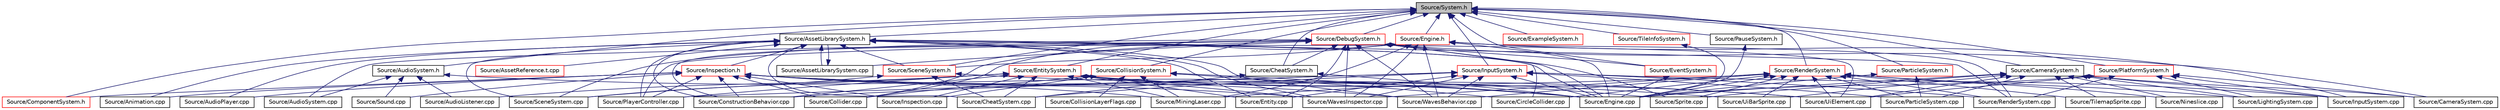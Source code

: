 digraph "Source/System.h"
{
 // LATEX_PDF_SIZE
  edge [fontname="Helvetica",fontsize="10",labelfontname="Helvetica",labelfontsize="10"];
  node [fontname="Helvetica",fontsize="10",shape=record];
  Node1 [label="Source/System.h",height=0.2,width=0.4,color="black", fillcolor="grey75", style="filled", fontcolor="black",tooltip="Base class for all Systems."];
  Node1 -> Node2 [dir="back",color="midnightblue",fontsize="10",style="solid",fontname="Helvetica"];
  Node2 [label="Source/AssetLibrarySystem.h",height=0.2,width=0.4,color="black", fillcolor="white", style="filled",URL="$AssetLibrarySystem_8h.html",tooltip="Asset System."];
  Node2 -> Node3 [dir="back",color="midnightblue",fontsize="10",style="solid",fontname="Helvetica"];
  Node3 [label="Source/Animation.cpp",height=0.2,width=0.4,color="black", fillcolor="white", style="filled",URL="$Animation_8cpp.html",tooltip="animation component implimentation"];
  Node2 -> Node4 [dir="back",color="midnightblue",fontsize="10",style="solid",fontname="Helvetica"];
  Node4 [label="Source/AssetLibrarySystem.cpp",height=0.2,width=0.4,color="black", fillcolor="white", style="filled",URL="$AssetLibrarySystem_8cpp.html",tooltip="AssetLibrarySystem."];
  Node4 -> Node2 [dir="back",color="midnightblue",fontsize="10",style="solid",fontname="Helvetica"];
  Node2 -> Node5 [dir="back",color="midnightblue",fontsize="10",style="solid",fontname="Helvetica"];
  Node5 [label="Source/AssetReference.t.cpp",height=0.2,width=0.4,color="red", fillcolor="white", style="filled",URL="$AssetReference_8t_8cpp.html",tooltip="a reference to an Asset"];
  Node2 -> Node15 [dir="back",color="midnightblue",fontsize="10",style="solid",fontname="Helvetica"];
  Node15 [label="Source/AudioPlayer.cpp",height=0.2,width=0.4,color="black", fillcolor="white", style="filled",URL="$AudioPlayer_8cpp.html",tooltip="Component that plays audio."];
  Node2 -> Node24 [dir="back",color="midnightblue",fontsize="10",style="solid",fontname="Helvetica"];
  Node24 [label="Source/CheatSystem.cpp",height=0.2,width=0.4,color="black", fillcolor="white", style="filled",URL="$CheatSystem_8cpp.html",tooltip="CheatSystem Class definition."];
  Node2 -> Node16 [dir="back",color="midnightblue",fontsize="10",style="solid",fontname="Helvetica"];
  Node16 [label="Source/ConstructionBehavior.cpp",height=0.2,width=0.4,color="black", fillcolor="white", style="filled",URL="$ConstructionBehavior_8cpp.html",tooltip="handles the construction of towers and modification of terrain"];
  Node2 -> Node9 [dir="back",color="midnightblue",fontsize="10",style="solid",fontname="Helvetica"];
  Node9 [label="Source/Engine.cpp",height=0.2,width=0.4,color="black", fillcolor="white", style="filled",URL="$Engine_8cpp.html",tooltip="Engine class."];
  Node2 -> Node53 [dir="back",color="midnightblue",fontsize="10",style="solid",fontname="Helvetica"];
  Node53 [label="Source/Entity.cpp",height=0.2,width=0.4,color="black", fillcolor="white", style="filled",URL="$Entity_8cpp.html",tooltip="Function definitions for the Entity class."];
  Node2 -> Node54 [dir="back",color="midnightblue",fontsize="10",style="solid",fontname="Helvetica"];
  Node54 [label="Source/Inspection.h",height=0.2,width=0.4,color="red", fillcolor="white", style="filled",URL="$Inspection_8h.html",tooltip="Helper methods for inspecting things."];
  Node54 -> Node3 [dir="back",color="midnightblue",fontsize="10",style="solid",fontname="Helvetica"];
  Node54 -> Node15 [dir="back",color="midnightblue",fontsize="10",style="solid",fontname="Helvetica"];
  Node54 -> Node55 [dir="back",color="midnightblue",fontsize="10",style="solid",fontname="Helvetica"];
  Node55 [label="Source/Collider.cpp",height=0.2,width=0.4,color="black", fillcolor="white", style="filled",URL="$Collider_8cpp.html",tooltip="Base component for detecting collisions."];
  Node54 -> Node56 [dir="back",color="midnightblue",fontsize="10",style="solid",fontname="Helvetica"];
  Node56 [label="Source/ComponentSystem.h",height=0.2,width=0.4,color="red", fillcolor="white", style="filled",URL="$ComponentSystem_8h.html",tooltip="System that keeps track of a specific kind of Component."];
  Node54 -> Node16 [dir="back",color="midnightblue",fontsize="10",style="solid",fontname="Helvetica"];
  Node54 -> Node60 [dir="back",color="midnightblue",fontsize="10",style="solid",fontname="Helvetica"];
  Node60 [label="Source/Inspection.cpp",height=0.2,width=0.4,color="black", fillcolor="white", style="filled",URL="$Inspection_8cpp.html",tooltip="Helper methods for inspecting things."];
  Node54 -> Node20 [dir="back",color="midnightblue",fontsize="10",style="solid",fontname="Helvetica"];
  Node20 [label="Source/MiningLaser.cpp",height=0.2,width=0.4,color="black", fillcolor="white", style="filled",URL="$MiningLaser_8cpp.html",tooltip="Digging laser controllable by an entity."];
  Node54 -> Node11 [dir="back",color="midnightblue",fontsize="10",style="solid",fontname="Helvetica"];
  Node11 [label="Source/PlayerController.cpp",height=0.2,width=0.4,color="black", fillcolor="white", style="filled",URL="$PlayerController_8cpp.html",tooltip="PlayerController Behaviour Class."];
  Node54 -> Node64 [dir="back",color="midnightblue",fontsize="10",style="solid",fontname="Helvetica"];
  Node64 [label="Source/Sound.cpp",height=0.2,width=0.4,color="black", fillcolor="white", style="filled",URL="$Sound_8cpp.html",tooltip="Wrapper class for FMOD sounds."];
  Node54 -> Node44 [dir="back",color="midnightblue",fontsize="10",style="solid",fontname="Helvetica"];
  Node44 [label="Source/Sprite.cpp",height=0.2,width=0.4,color="black", fillcolor="white", style="filled",URL="$Sprite_8cpp.html",tooltip="Implementation of Sprite component."];
  Node54 -> Node68 [dir="back",color="midnightblue",fontsize="10",style="solid",fontname="Helvetica"];
  Node68 [label="Source/UiBarSprite.cpp",height=0.2,width=0.4,color="black", fillcolor="white", style="filled",URL="$UiBarSprite_8cpp.html",tooltip="sprite that renders a ui bar"];
  Node54 -> Node69 [dir="back",color="midnightblue",fontsize="10",style="solid",fontname="Helvetica"];
  Node69 [label="Source/UiElement.cpp",height=0.2,width=0.4,color="black", fillcolor="white", style="filled",URL="$UiElement_8cpp.html",tooltip="Ui element component."];
  Node54 -> Node13 [dir="back",color="midnightblue",fontsize="10",style="solid",fontname="Helvetica"];
  Node13 [label="Source/WavesInspector.cpp",height=0.2,width=0.4,color="black", fillcolor="white", style="filled",URL="$WavesInspector_8cpp.html",tooltip="Definitions for wave and spawning editing in game."];
  Node2 -> Node11 [dir="back",color="midnightblue",fontsize="10",style="solid",fontname="Helvetica"];
  Node2 -> Node42 [dir="back",color="midnightblue",fontsize="10",style="solid",fontname="Helvetica"];
  Node42 [label="Source/RenderSystem.cpp",height=0.2,width=0.4,color="black", fillcolor="white", style="filled",URL="$RenderSystem_8cpp.html",tooltip="System responsible for drawing sprites and basic shapes."];
  Node2 -> Node70 [dir="back",color="midnightblue",fontsize="10",style="solid",fontname="Helvetica"];
  Node70 [label="Source/SceneSystem.cpp",height=0.2,width=0.4,color="black", fillcolor="white", style="filled",URL="$SceneSystem_8cpp.html",tooltip="handles the process of resetting and changing scenes"];
  Node2 -> Node71 [dir="back",color="midnightblue",fontsize="10",style="solid",fontname="Helvetica"];
  Node71 [label="Source/SceneSystem.h",height=0.2,width=0.4,color="red", fillcolor="white", style="filled",URL="$SceneSystem_8h.html",tooltip="handles the process of resetting and changing scenes"];
  Node71 -> Node24 [dir="back",color="midnightblue",fontsize="10",style="solid",fontname="Helvetica"];
  Node71 -> Node9 [dir="back",color="midnightblue",fontsize="10",style="solid",fontname="Helvetica"];
  Node71 -> Node70 [dir="back",color="midnightblue",fontsize="10",style="solid",fontname="Helvetica"];
  Node2 -> Node44 [dir="back",color="midnightblue",fontsize="10",style="solid",fontname="Helvetica"];
  Node2 -> Node12 [dir="back",color="midnightblue",fontsize="10",style="solid",fontname="Helvetica"];
  Node12 [label="Source/WavesBehavior.cpp",height=0.2,width=0.4,color="black", fillcolor="white", style="filled",URL="$WavesBehavior_8cpp.html",tooltip="Definitions for wave and spawning behavior."];
  Node2 -> Node13 [dir="back",color="midnightblue",fontsize="10",style="solid",fontname="Helvetica"];
  Node1 -> Node74 [dir="back",color="midnightblue",fontsize="10",style="solid",fontname="Helvetica"];
  Node74 [label="Source/AudioSystem.h",height=0.2,width=0.4,color="black", fillcolor="white", style="filled",URL="$AudioSystem_8h.html",tooltip="System that implements FMOD and allows the loading and playing of audio."];
  Node74 -> Node75 [dir="back",color="midnightblue",fontsize="10",style="solid",fontname="Helvetica"];
  Node75 [label="Source/AudioListener.cpp",height=0.2,width=0.4,color="black", fillcolor="white", style="filled",URL="$AudioListener_8cpp.html",tooltip="Component that picks up spatial audio."];
  Node74 -> Node76 [dir="back",color="midnightblue",fontsize="10",style="solid",fontname="Helvetica"];
  Node76 [label="Source/AudioSystem.cpp",height=0.2,width=0.4,color="black", fillcolor="white", style="filled",URL="$AudioSystem_8cpp.html",tooltip="System that implements FMOD and allows the loading and playing of audio."];
  Node74 -> Node9 [dir="back",color="midnightblue",fontsize="10",style="solid",fontname="Helvetica"];
  Node74 -> Node64 [dir="back",color="midnightblue",fontsize="10",style="solid",fontname="Helvetica"];
  Node1 -> Node77 [dir="back",color="midnightblue",fontsize="10",style="solid",fontname="Helvetica"];
  Node77 [label="Source/CameraSystem.h",height=0.2,width=0.4,color="black", fillcolor="white", style="filled",URL="$CameraSystem_8h.html",tooltip="System that handles the camera and coordinate systems / spaces."];
  Node77 -> Node78 [dir="back",color="midnightblue",fontsize="10",style="solid",fontname="Helvetica"];
  Node78 [label="Source/CameraSystem.cpp",height=0.2,width=0.4,color="black", fillcolor="white", style="filled",URL="$CameraSystem_8cpp.html",tooltip="System that handles the camera and coordinate systems / spaces."];
  Node77 -> Node9 [dir="back",color="midnightblue",fontsize="10",style="solid",fontname="Helvetica"];
  Node77 -> Node79 [dir="back",color="midnightblue",fontsize="10",style="solid",fontname="Helvetica"];
  Node79 [label="Source/InputSystem.cpp",height=0.2,width=0.4,color="black", fillcolor="white", style="filled",URL="$InputSystem_8cpp.html",tooltip="Input system, handles key and mouse inputs."];
  Node77 -> Node39 [dir="back",color="midnightblue",fontsize="10",style="solid",fontname="Helvetica"];
  Node39 [label="Source/LightingSystem.cpp",height=0.2,width=0.4,color="black", fillcolor="white", style="filled",URL="$LightingSystem_8cpp.html",tooltip="Renders lights in the scene."];
  Node77 -> Node41 [dir="back",color="midnightblue",fontsize="10",style="solid",fontname="Helvetica"];
  Node41 [label="Source/Nineslice.cpp",height=0.2,width=0.4,color="black", fillcolor="white", style="filled",URL="$Nineslice_8cpp.html",tooltip="sprite that renders a nineslice"];
  Node77 -> Node80 [dir="back",color="midnightblue",fontsize="10",style="solid",fontname="Helvetica"];
  Node80 [label="Source/ParticleSystem.cpp",height=0.2,width=0.4,color="black", fillcolor="white", style="filled",URL="$ParticleSystem_8cpp.html",tooltip="Updates all particles using compute shader, spawns new ones in accordance with emitters' timing."];
  Node77 -> Node44 [dir="back",color="midnightblue",fontsize="10",style="solid",fontname="Helvetica"];
  Node77 -> Node46 [dir="back",color="midnightblue",fontsize="10",style="solid",fontname="Helvetica"];
  Node46 [label="Source/TilemapSprite.cpp",height=0.2,width=0.4,color="black", fillcolor="white", style="filled",URL="$TilemapSprite_8cpp.html",tooltip="A version of Sprite specifically for rendering tiles."];
  Node77 -> Node68 [dir="back",color="midnightblue",fontsize="10",style="solid",fontname="Helvetica"];
  Node77 -> Node69 [dir="back",color="midnightblue",fontsize="10",style="solid",fontname="Helvetica"];
  Node1 -> Node81 [dir="back",color="midnightblue",fontsize="10",style="solid",fontname="Helvetica"];
  Node81 [label="Source/CheatSystem.h",height=0.2,width=0.4,color="black", fillcolor="white", style="filled",URL="$CheatSystem_8h.html",tooltip="CheatSystem Class Declaration."];
  Node81 -> Node24 [dir="back",color="midnightblue",fontsize="10",style="solid",fontname="Helvetica"];
  Node81 -> Node9 [dir="back",color="midnightblue",fontsize="10",style="solid",fontname="Helvetica"];
  Node1 -> Node82 [dir="back",color="midnightblue",fontsize="10",style="solid",fontname="Helvetica"];
  Node82 [label="Source/CollisionSystem.h",height=0.2,width=0.4,color="red", fillcolor="white", style="filled",URL="$CollisionSystem_8h.html",tooltip="The CollisionSystem is responsible for checking for collisions between Different Colliders."];
  Node82 -> Node83 [dir="back",color="midnightblue",fontsize="10",style="solid",fontname="Helvetica"];
  Node83 [label="Source/CircleCollider.cpp",height=0.2,width=0.4,color="black", fillcolor="white", style="filled",URL="$CircleCollider_8cpp.html",tooltip="Circle-shaped collider."];
  Node82 -> Node55 [dir="back",color="midnightblue",fontsize="10",style="solid",fontname="Helvetica"];
  Node82 -> Node84 [dir="back",color="midnightblue",fontsize="10",style="solid",fontname="Helvetica"];
  Node84 [label="Source/CollisionLayerFlags.cpp",height=0.2,width=0.4,color="black", fillcolor="white", style="filled",URL="$CollisionLayerFlags_8cpp.html",tooltip="struct that determines which collision layers to interact with"];
  Node82 -> Node9 [dir="back",color="midnightblue",fontsize="10",style="solid",fontname="Helvetica"];
  Node82 -> Node60 [dir="back",color="midnightblue",fontsize="10",style="solid",fontname="Helvetica"];
  Node82 -> Node20 [dir="back",color="midnightblue",fontsize="10",style="solid",fontname="Helvetica"];
  Node1 -> Node56 [dir="back",color="midnightblue",fontsize="10",style="solid",fontname="Helvetica"];
  Node1 -> Node86 [dir="back",color="midnightblue",fontsize="10",style="solid",fontname="Helvetica"];
  Node86 [label="Source/DebugSystem.h",height=0.2,width=0.4,color="red", fillcolor="white", style="filled",URL="$DebugSystem_8h_source.html",tooltip=" "];
  Node86 -> Node4 [dir="back",color="midnightblue",fontsize="10",style="solid",fontname="Helvetica"];
  Node86 -> Node76 [dir="back",color="midnightblue",fontsize="10",style="solid",fontname="Helvetica"];
  Node86 -> Node78 [dir="back",color="midnightblue",fontsize="10",style="solid",fontname="Helvetica"];
  Node86 -> Node81 [dir="back",color="midnightblue",fontsize="10",style="solid",fontname="Helvetica"];
  Node86 -> Node83 [dir="back",color="midnightblue",fontsize="10",style="solid",fontname="Helvetica"];
  Node86 -> Node55 [dir="back",color="midnightblue",fontsize="10",style="solid",fontname="Helvetica"];
  Node86 -> Node9 [dir="back",color="midnightblue",fontsize="10",style="solid",fontname="Helvetica"];
  Node86 -> Node53 [dir="back",color="midnightblue",fontsize="10",style="solid",fontname="Helvetica"];
  Node86 -> Node92 [dir="back",color="midnightblue",fontsize="10",style="solid",fontname="Helvetica"];
  Node92 [label="Source/EventSystem.h",height=0.2,width=0.4,color="red", fillcolor="white", style="filled",URL="$EventSystem_8h.html",tooltip="System that handles Events and EventListeners."];
  Node92 -> Node9 [dir="back",color="midnightblue",fontsize="10",style="solid",fontname="Helvetica"];
  Node86 -> Node11 [dir="back",color="midnightblue",fontsize="10",style="solid",fontname="Helvetica"];
  Node86 -> Node70 [dir="back",color="midnightblue",fontsize="10",style="solid",fontname="Helvetica"];
  Node86 -> Node69 [dir="back",color="midnightblue",fontsize="10",style="solid",fontname="Helvetica"];
  Node86 -> Node12 [dir="back",color="midnightblue",fontsize="10",style="solid",fontname="Helvetica"];
  Node86 -> Node13 [dir="back",color="midnightblue",fontsize="10",style="solid",fontname="Helvetica"];
  Node1 -> Node105 [dir="back",color="midnightblue",fontsize="10",style="solid",fontname="Helvetica"];
  Node105 [label="Source/Engine.h",height=0.2,width=0.4,color="red", fillcolor="white", style="filled",URL="$Engine_8h.html",tooltip="Engine class."];
  Node105 -> Node55 [dir="back",color="midnightblue",fontsize="10",style="solid",fontname="Helvetica"];
  Node105 -> Node16 [dir="back",color="midnightblue",fontsize="10",style="solid",fontname="Helvetica"];
  Node105 -> Node9 [dir="back",color="midnightblue",fontsize="10",style="solid",fontname="Helvetica"];
  Node105 -> Node79 [dir="back",color="midnightblue",fontsize="10",style="solid",fontname="Helvetica"];
  Node105 -> Node20 [dir="back",color="midnightblue",fontsize="10",style="solid",fontname="Helvetica"];
  Node105 -> Node42 [dir="back",color="midnightblue",fontsize="10",style="solid",fontname="Helvetica"];
  Node105 -> Node71 [dir="back",color="midnightblue",fontsize="10",style="solid",fontname="Helvetica"];
  Node105 -> Node12 [dir="back",color="midnightblue",fontsize="10",style="solid",fontname="Helvetica"];
  Node105 -> Node13 [dir="back",color="midnightblue",fontsize="10",style="solid",fontname="Helvetica"];
  Node1 -> Node106 [dir="back",color="midnightblue",fontsize="10",style="solid",fontname="Helvetica"];
  Node106 [label="Source/EntitySystem.h",height=0.2,width=0.4,color="red", fillcolor="white", style="filled",URL="$EntitySystem_8h.html",tooltip="System that manages the storing and handling of Entities."];
  Node106 -> Node75 [dir="back",color="midnightblue",fontsize="10",style="solid",fontname="Helvetica"];
  Node106 -> Node24 [dir="back",color="midnightblue",fontsize="10",style="solid",fontname="Helvetica"];
  Node106 -> Node16 [dir="back",color="midnightblue",fontsize="10",style="solid",fontname="Helvetica"];
  Node106 -> Node9 [dir="back",color="midnightblue",fontsize="10",style="solid",fontname="Helvetica"];
  Node106 -> Node53 [dir="back",color="midnightblue",fontsize="10",style="solid",fontname="Helvetica"];
  Node106 -> Node60 [dir="back",color="midnightblue",fontsize="10",style="solid",fontname="Helvetica"];
  Node106 -> Node20 [dir="back",color="midnightblue",fontsize="10",style="solid",fontname="Helvetica"];
  Node106 -> Node11 [dir="back",color="midnightblue",fontsize="10",style="solid",fontname="Helvetica"];
  Node106 -> Node70 [dir="back",color="midnightblue",fontsize="10",style="solid",fontname="Helvetica"];
  Node106 -> Node69 [dir="back",color="midnightblue",fontsize="10",style="solid",fontname="Helvetica"];
  Node106 -> Node12 [dir="back",color="midnightblue",fontsize="10",style="solid",fontname="Helvetica"];
  Node106 -> Node13 [dir="back",color="midnightblue",fontsize="10",style="solid",fontname="Helvetica"];
  Node1 -> Node92 [dir="back",color="midnightblue",fontsize="10",style="solid",fontname="Helvetica"];
  Node1 -> Node107 [dir="back",color="midnightblue",fontsize="10",style="solid",fontname="Helvetica"];
  Node107 [label="Source/ExampleSystem.h",height=0.2,width=0.4,color="red", fillcolor="white", style="filled",URL="$ExampleSystem_8h.html",tooltip="DESCRIPTION HERE."];
  Node1 -> Node109 [dir="back",color="midnightblue",fontsize="10",style="solid",fontname="Helvetica"];
  Node109 [label="Source/InputSystem.h",height=0.2,width=0.4,color="red", fillcolor="white", style="filled",URL="$InputSystem_8h.html",tooltip="Input system, handles key and mouse inputs."];
  Node109 -> Node24 [dir="back",color="midnightblue",fontsize="10",style="solid",fontname="Helvetica"];
  Node109 -> Node16 [dir="back",color="midnightblue",fontsize="10",style="solid",fontname="Helvetica"];
  Node109 -> Node9 [dir="back",color="midnightblue",fontsize="10",style="solid",fontname="Helvetica"];
  Node109 -> Node53 [dir="back",color="midnightblue",fontsize="10",style="solid",fontname="Helvetica"];
  Node109 -> Node79 [dir="back",color="midnightblue",fontsize="10",style="solid",fontname="Helvetica"];
  Node109 -> Node80 [dir="back",color="midnightblue",fontsize="10",style="solid",fontname="Helvetica"];
  Node109 -> Node11 [dir="back",color="midnightblue",fontsize="10",style="solid",fontname="Helvetica"];
  Node109 -> Node42 [dir="back",color="midnightblue",fontsize="10",style="solid",fontname="Helvetica"];
  Node109 -> Node12 [dir="back",color="midnightblue",fontsize="10",style="solid",fontname="Helvetica"];
  Node109 -> Node13 [dir="back",color="midnightblue",fontsize="10",style="solid",fontname="Helvetica"];
  Node1 -> Node110 [dir="back",color="midnightblue",fontsize="10",style="solid",fontname="Helvetica"];
  Node110 [label="Source/ParticleSystem.h",height=0.2,width=0.4,color="red", fillcolor="white", style="filled",URL="$ParticleSystem_8h.html",tooltip="System in charge of managing compute shader and emitters."];
  Node110 -> Node9 [dir="back",color="midnightblue",fontsize="10",style="solid",fontname="Helvetica"];
  Node110 -> Node80 [dir="back",color="midnightblue",fontsize="10",style="solid",fontname="Helvetica"];
  Node1 -> Node112 [dir="back",color="midnightblue",fontsize="10",style="solid",fontname="Helvetica"];
  Node112 [label="Source/PauseSystem.h",height=0.2,width=0.4,color="black", fillcolor="white", style="filled",URL="$PauseSystem_8h_source.html",tooltip=" "];
  Node112 -> Node9 [dir="back",color="midnightblue",fontsize="10",style="solid",fontname="Helvetica"];
  Node1 -> Node113 [dir="back",color="midnightblue",fontsize="10",style="solid",fontname="Helvetica"];
  Node113 [label="Source/PlatformSystem.h",height=0.2,width=0.4,color="red", fillcolor="white", style="filled",URL="$PlatformSystem_8h.html",tooltip="Patform System class: initializes window and graphics (GLFW and GLEW), shuts them down on exit."];
  Node113 -> Node78 [dir="back",color="midnightblue",fontsize="10",style="solid",fontname="Helvetica"];
  Node113 -> Node9 [dir="back",color="midnightblue",fontsize="10",style="solid",fontname="Helvetica"];
  Node113 -> Node79 [dir="back",color="midnightblue",fontsize="10",style="solid",fontname="Helvetica"];
  Node113 -> Node39 [dir="back",color="midnightblue",fontsize="10",style="solid",fontname="Helvetica"];
  Node113 -> Node42 [dir="back",color="midnightblue",fontsize="10",style="solid",fontname="Helvetica"];
  Node113 -> Node69 [dir="back",color="midnightblue",fontsize="10",style="solid",fontname="Helvetica"];
  Node1 -> Node114 [dir="back",color="midnightblue",fontsize="10",style="solid",fontname="Helvetica"];
  Node114 [label="Source/RenderSystem.h",height=0.2,width=0.4,color="red", fillcolor="white", style="filled",URL="$RenderSystem_8h.html",tooltip="System responsible for drawing sprites and basic shapes."];
  Node114 -> Node83 [dir="back",color="midnightblue",fontsize="10",style="solid",fontname="Helvetica"];
  Node114 -> Node9 [dir="back",color="midnightblue",fontsize="10",style="solid",fontname="Helvetica"];
  Node114 -> Node39 [dir="back",color="midnightblue",fontsize="10",style="solid",fontname="Helvetica"];
  Node114 -> Node20 [dir="back",color="midnightblue",fontsize="10",style="solid",fontname="Helvetica"];
  Node114 -> Node41 [dir="back",color="midnightblue",fontsize="10",style="solid",fontname="Helvetica"];
  Node114 -> Node80 [dir="back",color="midnightblue",fontsize="10",style="solid",fontname="Helvetica"];
  Node114 -> Node42 [dir="back",color="midnightblue",fontsize="10",style="solid",fontname="Helvetica"];
  Node114 -> Node44 [dir="back",color="midnightblue",fontsize="10",style="solid",fontname="Helvetica"];
  Node114 -> Node46 [dir="back",color="midnightblue",fontsize="10",style="solid",fontname="Helvetica"];
  Node114 -> Node68 [dir="back",color="midnightblue",fontsize="10",style="solid",fontname="Helvetica"];
  Node114 -> Node69 [dir="back",color="midnightblue",fontsize="10",style="solid",fontname="Helvetica"];
  Node114 -> Node12 [dir="back",color="midnightblue",fontsize="10",style="solid",fontname="Helvetica"];
  Node114 -> Node13 [dir="back",color="midnightblue",fontsize="10",style="solid",fontname="Helvetica"];
  Node1 -> Node71 [dir="back",color="midnightblue",fontsize="10",style="solid",fontname="Helvetica"];
  Node1 -> Node116 [dir="back",color="midnightblue",fontsize="10",style="solid",fontname="Helvetica"];
  Node116 [label="Source/TileInfoSystem.h",height=0.2,width=0.4,color="red", fillcolor="white", style="filled",URL="$TileInfoSystem_8h.html",tooltip="System to get info about given tile indices."];
  Node116 -> Node9 [dir="back",color="midnightblue",fontsize="10",style="solid",fontname="Helvetica"];
}
